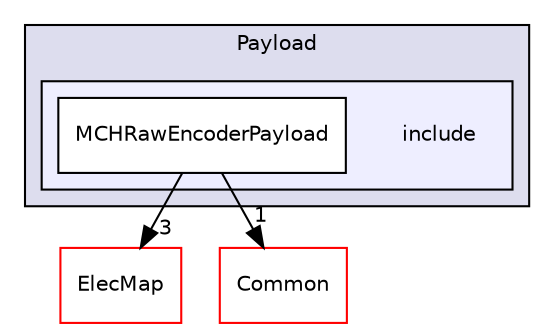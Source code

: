 digraph "/home/travis/build/AliceO2Group/AliceO2/Detectors/MUON/MCH/Raw/Encoder/Payload/include" {
  bgcolor=transparent;
  compound=true
  node [ fontsize="10", fontname="Helvetica"];
  edge [ labelfontsize="10", labelfontname="Helvetica"];
  subgraph clusterdir_2ef0ee86fbed2ceff25db7389dceac19 {
    graph [ bgcolor="#ddddee", pencolor="black", label="Payload" fontname="Helvetica", fontsize="10", URL="dir_2ef0ee86fbed2ceff25db7389dceac19.html"]
  subgraph clusterdir_ff79bf818ac792aa95ced1da496e7992 {
    graph [ bgcolor="#eeeeff", pencolor="black", label="" URL="dir_ff79bf818ac792aa95ced1da496e7992.html"];
    dir_ff79bf818ac792aa95ced1da496e7992 [shape=plaintext label="include"];
    dir_37850e0089712f3462d83c08b10e9582 [shape=box label="MCHRawEncoderPayload" color="black" fillcolor="white" style="filled" URL="dir_37850e0089712f3462d83c08b10e9582.html"];
  }
  }
  dir_0cfbacb297625179725e3de4f30c0e94 [shape=box label="ElecMap" color="red" URL="dir_0cfbacb297625179725e3de4f30c0e94.html"];
  dir_55964488a5749f1fcba45aaf4e122cee [shape=box label="Common" color="red" URL="dir_55964488a5749f1fcba45aaf4e122cee.html"];
  dir_37850e0089712f3462d83c08b10e9582->dir_0cfbacb297625179725e3de4f30c0e94 [headlabel="3", labeldistance=1.5 headhref="dir_000599_000441.html"];
  dir_37850e0089712f3462d83c08b10e9582->dir_55964488a5749f1fcba45aaf4e122cee [headlabel="1", labeldistance=1.5 headhref="dir_000599_000588.html"];
}
